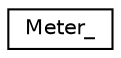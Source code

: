 digraph "Graphical Class Hierarchy"
{
  edge [fontname="Helvetica",fontsize="10",labelfontname="Helvetica",labelfontsize="10"];
  node [fontname="Helvetica",fontsize="10",shape=record];
  rankdir="LR";
  Node0 [label="Meter_",height=0.2,width=0.4,color="black", fillcolor="white", style="filled",URL="$structMeter__.html"];
}
